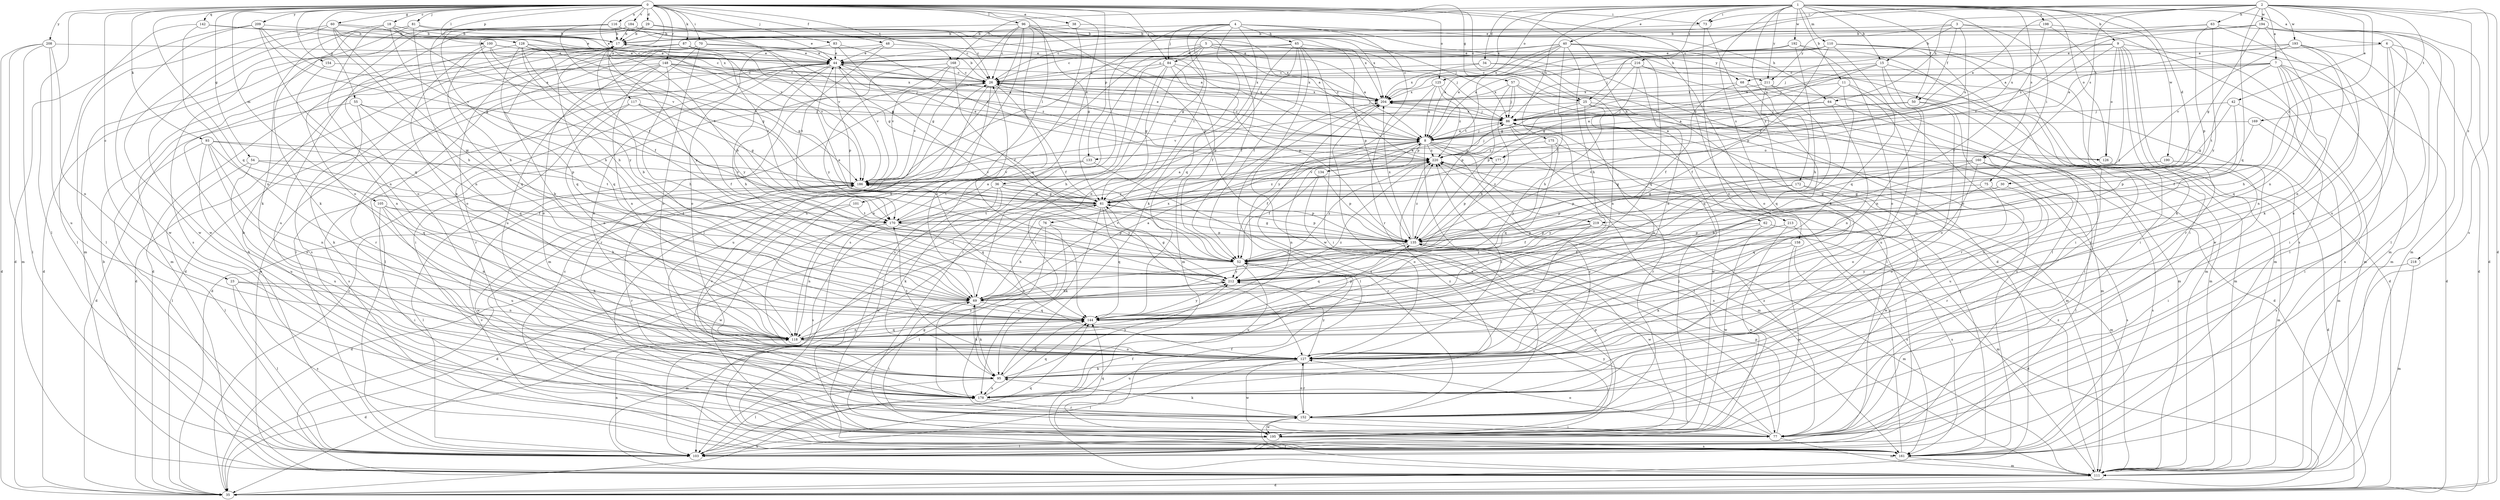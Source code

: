 strict digraph  {
0;
1;
2;
3;
4;
5;
6;
7;
8;
9;
11;
15;
17;
18;
23;
25;
26;
29;
30;
34;
35;
36;
38;
40;
42;
44;
48;
50;
52;
54;
55;
57;
60;
61;
62;
63;
64;
65;
68;
69;
70;
73;
75;
76;
77;
81;
83;
84;
86;
87;
93;
95;
96;
100;
101;
103;
105;
110;
111;
116;
117;
118;
125;
126;
127;
128;
133;
134;
135;
142;
144;
148;
152;
154;
158;
160;
161;
168;
169;
170;
172;
175;
177;
178;
184;
186;
190;
192;
193;
194;
195;
198;
204;
208;
209;
211;
212;
213;
216;
218;
219;
220;
0 -> 18  [label=c];
0 -> 23  [label=c];
0 -> 25  [label=c];
0 -> 29  [label=d];
0 -> 36  [label=e];
0 -> 38  [label=e];
0 -> 48  [label=f];
0 -> 54  [label=g];
0 -> 55  [label=g];
0 -> 57  [label=g];
0 -> 60  [label=g];
0 -> 62  [label=h];
0 -> 70  [label=i];
0 -> 73  [label=i];
0 -> 81  [label=j];
0 -> 83  [label=j];
0 -> 84  [label=j];
0 -> 87  [label=k];
0 -> 93  [label=k];
0 -> 96  [label=l];
0 -> 100  [label=l];
0 -> 101  [label=l];
0 -> 103  [label=l];
0 -> 105  [label=m];
0 -> 116  [label=n];
0 -> 117  [label=n];
0 -> 125  [label=o];
0 -> 128  [label=p];
0 -> 133  [label=p];
0 -> 142  [label=q];
0 -> 144  [label=q];
0 -> 148  [label=r];
0 -> 154  [label=s];
0 -> 168  [label=t];
0 -> 184  [label=v];
0 -> 186  [label=v];
0 -> 208  [label=y];
0 -> 209  [label=y];
0 -> 213  [label=z];
1 -> 6  [label=a];
1 -> 9  [label=b];
1 -> 11  [label=b];
1 -> 15  [label=b];
1 -> 30  [label=d];
1 -> 34  [label=d];
1 -> 40  [label=e];
1 -> 50  [label=f];
1 -> 73  [label=i];
1 -> 110  [label=m];
1 -> 125  [label=o];
1 -> 126  [label=o];
1 -> 158  [label=s];
1 -> 160  [label=s];
1 -> 168  [label=t];
1 -> 172  [label=u];
1 -> 175  [label=u];
1 -> 177  [label=u];
1 -> 190  [label=w];
1 -> 192  [label=w];
1 -> 198  [label=x];
1 -> 204  [label=x];
1 -> 211  [label=y];
1 -> 216  [label=z];
2 -> 7  [label=a];
2 -> 8  [label=a];
2 -> 25  [label=c];
2 -> 35  [label=d];
2 -> 42  [label=e];
2 -> 44  [label=e];
2 -> 63  [label=h];
2 -> 64  [label=h];
2 -> 73  [label=i];
2 -> 144  [label=q];
2 -> 160  [label=s];
2 -> 161  [label=s];
2 -> 169  [label=t];
2 -> 193  [label=w];
2 -> 194  [label=w];
2 -> 218  [label=z];
2 -> 219  [label=z];
3 -> 15  [label=b];
3 -> 17  [label=b];
3 -> 50  [label=f];
3 -> 75  [label=i];
3 -> 161  [label=s];
3 -> 177  [label=u];
3 -> 211  [label=y];
4 -> 17  [label=b];
4 -> 35  [label=d];
4 -> 61  [label=g];
4 -> 64  [label=h];
4 -> 65  [label=h];
4 -> 76  [label=i];
4 -> 84  [label=j];
4 -> 95  [label=k];
4 -> 103  [label=l];
4 -> 144  [label=q];
4 -> 152  [label=r];
5 -> 8  [label=a];
5 -> 25  [label=c];
5 -> 52  [label=f];
5 -> 68  [label=h];
5 -> 77  [label=i];
5 -> 84  [label=j];
5 -> 111  [label=m];
5 -> 161  [label=s];
5 -> 186  [label=v];
5 -> 211  [label=y];
6 -> 35  [label=d];
6 -> 44  [label=e];
6 -> 77  [label=i];
6 -> 103  [label=l];
6 -> 111  [label=m];
7 -> 26  [label=c];
7 -> 35  [label=d];
7 -> 68  [label=h];
7 -> 69  [label=h];
7 -> 86  [label=j];
7 -> 118  [label=n];
7 -> 144  [label=q];
7 -> 161  [label=s];
7 -> 170  [label=t];
8 -> 26  [label=c];
8 -> 44  [label=e];
8 -> 52  [label=f];
8 -> 86  [label=j];
8 -> 111  [label=m];
8 -> 118  [label=n];
8 -> 126  [label=o];
8 -> 133  [label=p];
8 -> 134  [label=p];
8 -> 161  [label=s];
8 -> 177  [label=u];
8 -> 219  [label=z];
8 -> 220  [label=z];
9 -> 44  [label=e];
9 -> 86  [label=j];
9 -> 95  [label=k];
9 -> 111  [label=m];
9 -> 126  [label=o];
9 -> 152  [label=r];
9 -> 186  [label=v];
9 -> 195  [label=w];
9 -> 212  [label=y];
11 -> 144  [label=q];
11 -> 152  [label=r];
11 -> 178  [label=u];
11 -> 204  [label=x];
11 -> 220  [label=z];
15 -> 26  [label=c];
15 -> 61  [label=g];
15 -> 118  [label=n];
15 -> 127  [label=o];
15 -> 152  [label=r];
15 -> 220  [label=z];
17 -> 44  [label=e];
17 -> 111  [label=m];
17 -> 144  [label=q];
17 -> 212  [label=y];
18 -> 17  [label=b];
18 -> 44  [label=e];
18 -> 61  [label=g];
18 -> 95  [label=k];
18 -> 118  [label=n];
18 -> 186  [label=v];
23 -> 69  [label=h];
23 -> 103  [label=l];
23 -> 118  [label=n];
23 -> 161  [label=s];
25 -> 35  [label=d];
25 -> 86  [label=j];
25 -> 111  [label=m];
25 -> 127  [label=o];
25 -> 186  [label=v];
25 -> 195  [label=w];
26 -> 17  [label=b];
26 -> 35  [label=d];
26 -> 52  [label=f];
26 -> 86  [label=j];
26 -> 118  [label=n];
26 -> 178  [label=u];
26 -> 186  [label=v];
26 -> 204  [label=x];
29 -> 8  [label=a];
29 -> 17  [label=b];
29 -> 61  [label=g];
29 -> 69  [label=h];
29 -> 127  [label=o];
30 -> 61  [label=g];
30 -> 135  [label=p];
30 -> 161  [label=s];
34 -> 26  [label=c];
34 -> 103  [label=l];
34 -> 118  [label=n];
34 -> 204  [label=x];
35 -> 26  [label=c];
35 -> 178  [label=u];
36 -> 61  [label=g];
36 -> 95  [label=k];
36 -> 135  [label=p];
36 -> 161  [label=s];
36 -> 195  [label=w];
36 -> 212  [label=y];
38 -> 17  [label=b];
38 -> 86  [label=j];
38 -> 161  [label=s];
40 -> 8  [label=a];
40 -> 26  [label=c];
40 -> 44  [label=e];
40 -> 52  [label=f];
40 -> 69  [label=h];
40 -> 103  [label=l];
40 -> 127  [label=o];
40 -> 144  [label=q];
40 -> 170  [label=t];
40 -> 204  [label=x];
42 -> 52  [label=f];
42 -> 61  [label=g];
42 -> 77  [label=i];
42 -> 86  [label=j];
44 -> 26  [label=c];
44 -> 69  [label=h];
44 -> 103  [label=l];
44 -> 127  [label=o];
44 -> 135  [label=p];
44 -> 152  [label=r];
44 -> 186  [label=v];
44 -> 204  [label=x];
44 -> 212  [label=y];
44 -> 220  [label=z];
48 -> 8  [label=a];
48 -> 44  [label=e];
48 -> 127  [label=o];
48 -> 170  [label=t];
50 -> 8  [label=a];
50 -> 86  [label=j];
50 -> 127  [label=o];
50 -> 178  [label=u];
52 -> 17  [label=b];
52 -> 44  [label=e];
52 -> 178  [label=u];
52 -> 186  [label=v];
52 -> 212  [label=y];
52 -> 220  [label=z];
54 -> 52  [label=f];
54 -> 103  [label=l];
54 -> 178  [label=u];
54 -> 186  [label=v];
55 -> 35  [label=d];
55 -> 86  [label=j];
55 -> 95  [label=k];
55 -> 135  [label=p];
55 -> 144  [label=q];
57 -> 69  [label=h];
57 -> 86  [label=j];
57 -> 111  [label=m];
57 -> 135  [label=p];
57 -> 161  [label=s];
57 -> 204  [label=x];
60 -> 17  [label=b];
60 -> 26  [label=c];
60 -> 69  [label=h];
60 -> 103  [label=l];
60 -> 195  [label=w];
60 -> 204  [label=x];
60 -> 212  [label=y];
61 -> 8  [label=a];
61 -> 35  [label=d];
61 -> 95  [label=k];
61 -> 103  [label=l];
61 -> 127  [label=o];
61 -> 135  [label=p];
61 -> 144  [label=q];
61 -> 170  [label=t];
61 -> 220  [label=z];
62 -> 111  [label=m];
62 -> 127  [label=o];
62 -> 135  [label=p];
62 -> 195  [label=w];
63 -> 8  [label=a];
63 -> 17  [label=b];
63 -> 103  [label=l];
63 -> 135  [label=p];
63 -> 178  [label=u];
63 -> 212  [label=y];
64 -> 8  [label=a];
64 -> 77  [label=i];
64 -> 86  [label=j];
64 -> 118  [label=n];
65 -> 26  [label=c];
65 -> 44  [label=e];
65 -> 52  [label=f];
65 -> 77  [label=i];
65 -> 86  [label=j];
65 -> 111  [label=m];
65 -> 118  [label=n];
65 -> 135  [label=p];
65 -> 195  [label=w];
68 -> 52  [label=f];
68 -> 111  [label=m];
68 -> 118  [label=n];
68 -> 204  [label=x];
69 -> 8  [label=a];
69 -> 17  [label=b];
69 -> 26  [label=c];
69 -> 77  [label=i];
69 -> 95  [label=k];
69 -> 111  [label=m];
69 -> 144  [label=q];
69 -> 204  [label=x];
70 -> 35  [label=d];
70 -> 44  [label=e];
70 -> 77  [label=i];
70 -> 103  [label=l];
70 -> 127  [label=o];
70 -> 178  [label=u];
70 -> 204  [label=x];
73 -> 17  [label=b];
73 -> 95  [label=k];
73 -> 127  [label=o];
75 -> 61  [label=g];
75 -> 127  [label=o];
75 -> 144  [label=q];
75 -> 152  [label=r];
76 -> 69  [label=h];
76 -> 103  [label=l];
76 -> 135  [label=p];
76 -> 178  [label=u];
77 -> 111  [label=m];
77 -> 127  [label=o];
77 -> 135  [label=p];
77 -> 204  [label=x];
77 -> 212  [label=y];
77 -> 220  [label=z];
81 -> 17  [label=b];
81 -> 26  [label=c];
81 -> 118  [label=n];
81 -> 161  [label=s];
81 -> 195  [label=w];
83 -> 44  [label=e];
83 -> 61  [label=g];
83 -> 161  [label=s];
83 -> 220  [label=z];
84 -> 26  [label=c];
84 -> 52  [label=f];
84 -> 61  [label=g];
84 -> 69  [label=h];
84 -> 77  [label=i];
84 -> 135  [label=p];
84 -> 204  [label=x];
86 -> 8  [label=a];
86 -> 103  [label=l];
86 -> 111  [label=m];
86 -> 152  [label=r];
86 -> 204  [label=x];
87 -> 35  [label=d];
87 -> 44  [label=e];
87 -> 61  [label=g];
87 -> 127  [label=o];
87 -> 170  [label=t];
93 -> 103  [label=l];
93 -> 118  [label=n];
93 -> 127  [label=o];
93 -> 144  [label=q];
93 -> 170  [label=t];
93 -> 178  [label=u];
93 -> 220  [label=z];
95 -> 69  [label=h];
95 -> 103  [label=l];
95 -> 144  [label=q];
95 -> 178  [label=u];
95 -> 186  [label=v];
95 -> 212  [label=y];
95 -> 220  [label=z];
96 -> 17  [label=b];
96 -> 26  [label=c];
96 -> 61  [label=g];
96 -> 77  [label=i];
96 -> 127  [label=o];
96 -> 135  [label=p];
96 -> 144  [label=q];
96 -> 178  [label=u];
96 -> 204  [label=x];
96 -> 220  [label=z];
100 -> 8  [label=a];
100 -> 26  [label=c];
100 -> 35  [label=d];
100 -> 44  [label=e];
100 -> 118  [label=n];
100 -> 144  [label=q];
100 -> 186  [label=v];
101 -> 35  [label=d];
101 -> 170  [label=t];
101 -> 195  [label=w];
103 -> 17  [label=b];
103 -> 52  [label=f];
103 -> 118  [label=n];
103 -> 144  [label=q];
105 -> 69  [label=h];
105 -> 77  [label=i];
105 -> 118  [label=n];
105 -> 170  [label=t];
105 -> 178  [label=u];
110 -> 8  [label=a];
110 -> 44  [label=e];
110 -> 77  [label=i];
110 -> 86  [label=j];
110 -> 111  [label=m];
110 -> 127  [label=o];
110 -> 135  [label=p];
110 -> 144  [label=q];
111 -> 17  [label=b];
111 -> 35  [label=d];
111 -> 44  [label=e];
111 -> 152  [label=r];
111 -> 220  [label=z];
116 -> 17  [label=b];
116 -> 26  [label=c];
116 -> 44  [label=e];
116 -> 69  [label=h];
116 -> 111  [label=m];
116 -> 170  [label=t];
116 -> 186  [label=v];
117 -> 52  [label=f];
117 -> 61  [label=g];
117 -> 86  [label=j];
117 -> 118  [label=n];
117 -> 161  [label=s];
118 -> 17  [label=b];
118 -> 35  [label=d];
118 -> 127  [label=o];
118 -> 144  [label=q];
118 -> 212  [label=y];
125 -> 8  [label=a];
125 -> 135  [label=p];
125 -> 204  [label=x];
125 -> 212  [label=y];
125 -> 220  [label=z];
126 -> 35  [label=d];
126 -> 111  [label=m];
126 -> 204  [label=x];
127 -> 95  [label=k];
127 -> 103  [label=l];
127 -> 152  [label=r];
127 -> 170  [label=t];
127 -> 178  [label=u];
127 -> 195  [label=w];
127 -> 212  [label=y];
127 -> 220  [label=z];
128 -> 44  [label=e];
128 -> 52  [label=f];
128 -> 61  [label=g];
128 -> 144  [label=q];
128 -> 170  [label=t];
128 -> 178  [label=u];
128 -> 186  [label=v];
128 -> 212  [label=y];
133 -> 152  [label=r];
133 -> 170  [label=t];
133 -> 186  [label=v];
134 -> 8  [label=a];
134 -> 44  [label=e];
134 -> 52  [label=f];
134 -> 127  [label=o];
134 -> 135  [label=p];
135 -> 52  [label=f];
135 -> 61  [label=g];
135 -> 111  [label=m];
135 -> 144  [label=q];
135 -> 195  [label=w];
135 -> 204  [label=x];
135 -> 220  [label=z];
142 -> 17  [label=b];
142 -> 44  [label=e];
142 -> 103  [label=l];
142 -> 118  [label=n];
144 -> 118  [label=n];
144 -> 135  [label=p];
144 -> 212  [label=y];
144 -> 220  [label=z];
148 -> 26  [label=c];
148 -> 35  [label=d];
148 -> 61  [label=g];
148 -> 69  [label=h];
148 -> 86  [label=j];
148 -> 118  [label=n];
148 -> 127  [label=o];
148 -> 152  [label=r];
148 -> 204  [label=x];
152 -> 17  [label=b];
152 -> 77  [label=i];
152 -> 95  [label=k];
152 -> 127  [label=o];
152 -> 135  [label=p];
152 -> 195  [label=w];
154 -> 26  [label=c];
154 -> 118  [label=n];
158 -> 35  [label=d];
158 -> 52  [label=f];
158 -> 95  [label=k];
158 -> 195  [label=w];
160 -> 69  [label=h];
160 -> 103  [label=l];
160 -> 127  [label=o];
160 -> 135  [label=p];
160 -> 161  [label=s];
160 -> 178  [label=u];
160 -> 186  [label=v];
161 -> 26  [label=c];
161 -> 61  [label=g];
161 -> 86  [label=j];
161 -> 111  [label=m];
161 -> 186  [label=v];
161 -> 220  [label=z];
168 -> 26  [label=c];
168 -> 52  [label=f];
168 -> 152  [label=r];
168 -> 186  [label=v];
168 -> 212  [label=y];
169 -> 8  [label=a];
169 -> 111  [label=m];
169 -> 135  [label=p];
170 -> 8  [label=a];
170 -> 35  [label=d];
170 -> 118  [label=n];
170 -> 127  [label=o];
170 -> 135  [label=p];
170 -> 220  [label=z];
172 -> 61  [label=g];
172 -> 111  [label=m];
172 -> 195  [label=w];
172 -> 212  [label=y];
175 -> 103  [label=l];
175 -> 144  [label=q];
175 -> 212  [label=y];
175 -> 220  [label=z];
177 -> 26  [label=c];
177 -> 135  [label=p];
178 -> 69  [label=h];
178 -> 144  [label=q];
178 -> 152  [label=r];
178 -> 220  [label=z];
184 -> 8  [label=a];
184 -> 17  [label=b];
184 -> 69  [label=h];
184 -> 95  [label=k];
184 -> 127  [label=o];
184 -> 204  [label=x];
186 -> 61  [label=g];
186 -> 103  [label=l];
186 -> 144  [label=q];
186 -> 152  [label=r];
186 -> 195  [label=w];
190 -> 61  [label=g];
190 -> 77  [label=i];
190 -> 161  [label=s];
190 -> 186  [label=v];
192 -> 8  [label=a];
192 -> 44  [label=e];
192 -> 69  [label=h];
192 -> 77  [label=i];
192 -> 127  [label=o];
193 -> 8  [label=a];
193 -> 44  [label=e];
193 -> 77  [label=i];
193 -> 95  [label=k];
193 -> 118  [label=n];
193 -> 186  [label=v];
194 -> 17  [label=b];
194 -> 26  [label=c];
194 -> 35  [label=d];
194 -> 61  [label=g];
194 -> 111  [label=m];
194 -> 118  [label=n];
194 -> 178  [label=u];
194 -> 220  [label=z];
195 -> 52  [label=f];
195 -> 86  [label=j];
195 -> 103  [label=l];
195 -> 144  [label=q];
195 -> 161  [label=s];
195 -> 204  [label=x];
198 -> 17  [label=b];
198 -> 77  [label=i];
198 -> 111  [label=m];
198 -> 212  [label=y];
204 -> 86  [label=j];
204 -> 103  [label=l];
208 -> 35  [label=d];
208 -> 44  [label=e];
208 -> 103  [label=l];
208 -> 111  [label=m];
208 -> 118  [label=n];
208 -> 178  [label=u];
209 -> 8  [label=a];
209 -> 17  [label=b];
209 -> 35  [label=d];
209 -> 144  [label=q];
209 -> 186  [label=v];
209 -> 195  [label=w];
211 -> 52  [label=f];
211 -> 111  [label=m];
211 -> 144  [label=q];
211 -> 204  [label=x];
212 -> 61  [label=g];
212 -> 69  [label=h];
213 -> 135  [label=p];
213 -> 161  [label=s];
213 -> 195  [label=w];
216 -> 26  [label=c];
216 -> 35  [label=d];
216 -> 61  [label=g];
216 -> 69  [label=h];
216 -> 111  [label=m];
216 -> 118  [label=n];
218 -> 111  [label=m];
218 -> 212  [label=y];
219 -> 52  [label=f];
219 -> 127  [label=o];
219 -> 135  [label=p];
219 -> 161  [label=s];
219 -> 212  [label=y];
220 -> 86  [label=j];
220 -> 186  [label=v];
}
